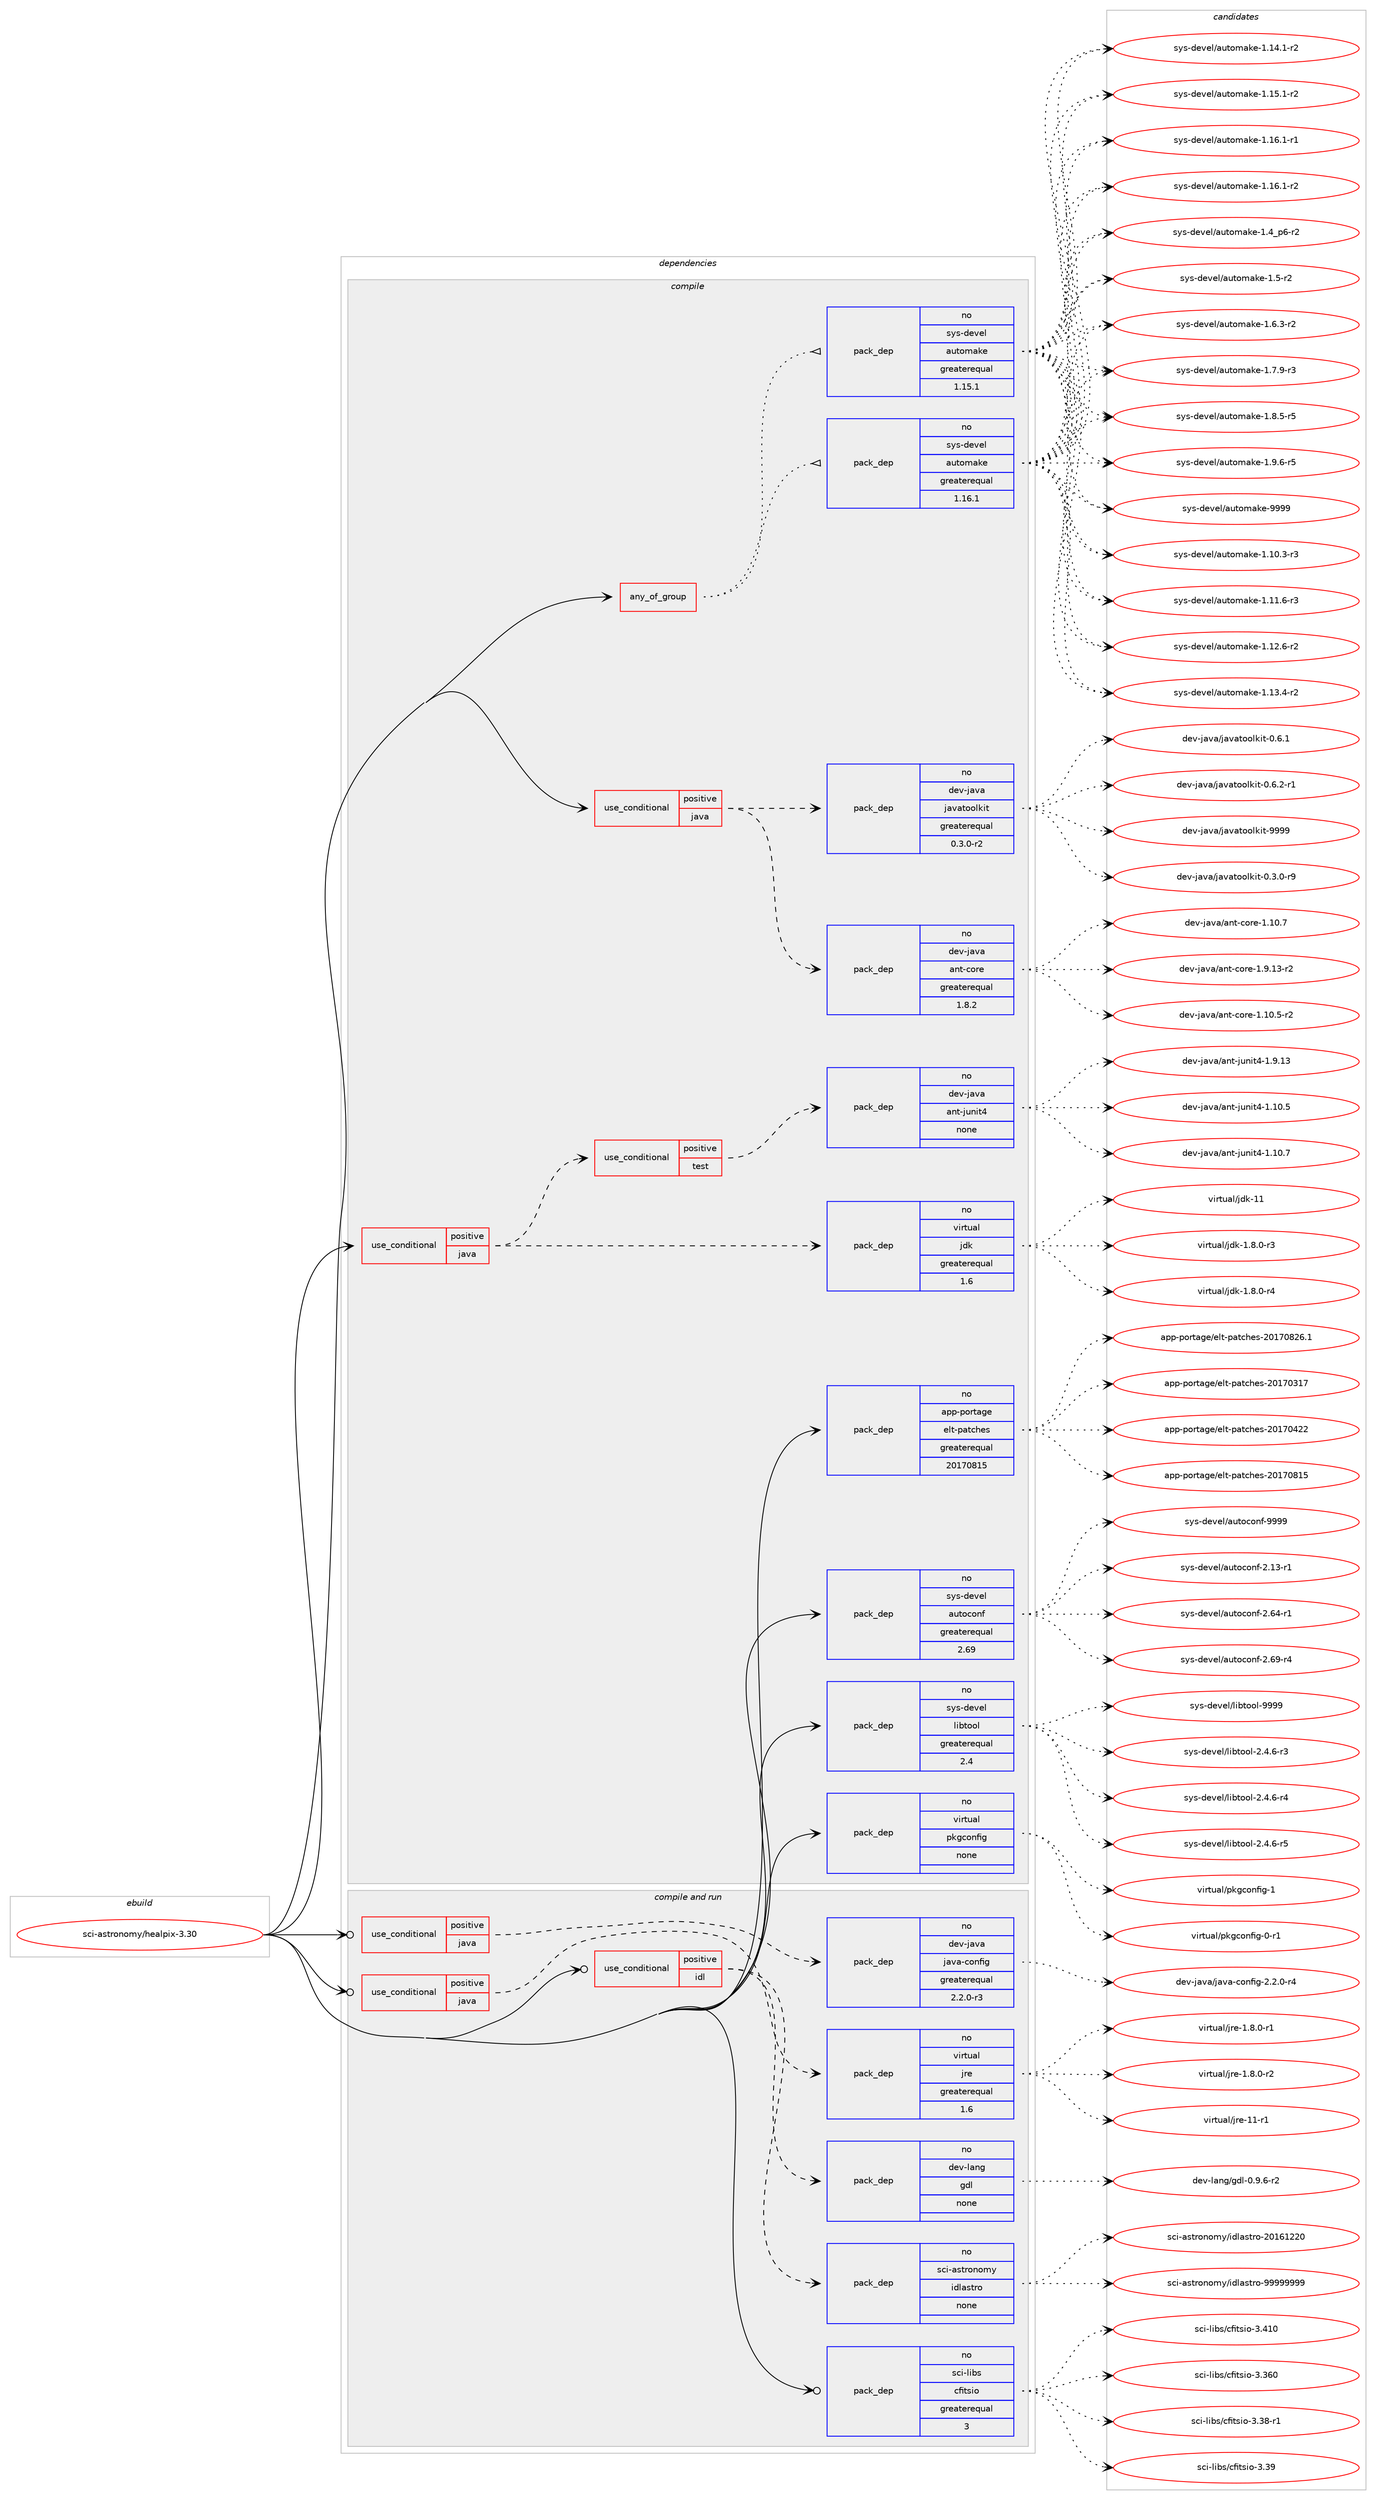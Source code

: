 digraph prolog {

# *************
# Graph options
# *************

newrank=true;
concentrate=true;
compound=true;
graph [rankdir=LR,fontname=Helvetica,fontsize=10,ranksep=1.5];#, ranksep=2.5, nodesep=0.2];
edge  [arrowhead=vee];
node  [fontname=Helvetica,fontsize=10];

# **********
# The ebuild
# **********

subgraph cluster_leftcol {
color=gray;
rank=same;
label=<<i>ebuild</i>>;
id [label="sci-astronomy/healpix-3.30", color=red, width=4, href="../sci-astronomy/healpix-3.30.svg"];
}

# ****************
# The dependencies
# ****************

subgraph cluster_midcol {
color=gray;
label=<<i>dependencies</i>>;
subgraph cluster_compile {
fillcolor="#eeeeee";
style=filled;
label=<<i>compile</i>>;
subgraph any14443 {
dependency849230 [label=<<TABLE BORDER="0" CELLBORDER="1" CELLSPACING="0" CELLPADDING="4"><TR><TD CELLPADDING="10">any_of_group</TD></TR></TABLE>>, shape=none, color=red];subgraph pack627727 {
dependency849231 [label=<<TABLE BORDER="0" CELLBORDER="1" CELLSPACING="0" CELLPADDING="4" WIDTH="220"><TR><TD ROWSPAN="6" CELLPADDING="30">pack_dep</TD></TR><TR><TD WIDTH="110">no</TD></TR><TR><TD>sys-devel</TD></TR><TR><TD>automake</TD></TR><TR><TD>greaterequal</TD></TR><TR><TD>1.16.1</TD></TR></TABLE>>, shape=none, color=blue];
}
dependency849230:e -> dependency849231:w [weight=20,style="dotted",arrowhead="oinv"];
subgraph pack627728 {
dependency849232 [label=<<TABLE BORDER="0" CELLBORDER="1" CELLSPACING="0" CELLPADDING="4" WIDTH="220"><TR><TD ROWSPAN="6" CELLPADDING="30">pack_dep</TD></TR><TR><TD WIDTH="110">no</TD></TR><TR><TD>sys-devel</TD></TR><TR><TD>automake</TD></TR><TR><TD>greaterequal</TD></TR><TR><TD>1.15.1</TD></TR></TABLE>>, shape=none, color=blue];
}
dependency849230:e -> dependency849232:w [weight=20,style="dotted",arrowhead="oinv"];
}
id:e -> dependency849230:w [weight=20,style="solid",arrowhead="vee"];
subgraph cond206557 {
dependency849233 [label=<<TABLE BORDER="0" CELLBORDER="1" CELLSPACING="0" CELLPADDING="4"><TR><TD ROWSPAN="3" CELLPADDING="10">use_conditional</TD></TR><TR><TD>positive</TD></TR><TR><TD>java</TD></TR></TABLE>>, shape=none, color=red];
subgraph pack627729 {
dependency849234 [label=<<TABLE BORDER="0" CELLBORDER="1" CELLSPACING="0" CELLPADDING="4" WIDTH="220"><TR><TD ROWSPAN="6" CELLPADDING="30">pack_dep</TD></TR><TR><TD WIDTH="110">no</TD></TR><TR><TD>dev-java</TD></TR><TR><TD>ant-core</TD></TR><TR><TD>greaterequal</TD></TR><TR><TD>1.8.2</TD></TR></TABLE>>, shape=none, color=blue];
}
dependency849233:e -> dependency849234:w [weight=20,style="dashed",arrowhead="vee"];
subgraph pack627730 {
dependency849235 [label=<<TABLE BORDER="0" CELLBORDER="1" CELLSPACING="0" CELLPADDING="4" WIDTH="220"><TR><TD ROWSPAN="6" CELLPADDING="30">pack_dep</TD></TR><TR><TD WIDTH="110">no</TD></TR><TR><TD>dev-java</TD></TR><TR><TD>javatoolkit</TD></TR><TR><TD>greaterequal</TD></TR><TR><TD>0.3.0-r2</TD></TR></TABLE>>, shape=none, color=blue];
}
dependency849233:e -> dependency849235:w [weight=20,style="dashed",arrowhead="vee"];
}
id:e -> dependency849233:w [weight=20,style="solid",arrowhead="vee"];
subgraph cond206558 {
dependency849236 [label=<<TABLE BORDER="0" CELLBORDER="1" CELLSPACING="0" CELLPADDING="4"><TR><TD ROWSPAN="3" CELLPADDING="10">use_conditional</TD></TR><TR><TD>positive</TD></TR><TR><TD>java</TD></TR></TABLE>>, shape=none, color=red];
subgraph pack627731 {
dependency849237 [label=<<TABLE BORDER="0" CELLBORDER="1" CELLSPACING="0" CELLPADDING="4" WIDTH="220"><TR><TD ROWSPAN="6" CELLPADDING="30">pack_dep</TD></TR><TR><TD WIDTH="110">no</TD></TR><TR><TD>virtual</TD></TR><TR><TD>jdk</TD></TR><TR><TD>greaterequal</TD></TR><TR><TD>1.6</TD></TR></TABLE>>, shape=none, color=blue];
}
dependency849236:e -> dependency849237:w [weight=20,style="dashed",arrowhead="vee"];
subgraph cond206559 {
dependency849238 [label=<<TABLE BORDER="0" CELLBORDER="1" CELLSPACING="0" CELLPADDING="4"><TR><TD ROWSPAN="3" CELLPADDING="10">use_conditional</TD></TR><TR><TD>positive</TD></TR><TR><TD>test</TD></TR></TABLE>>, shape=none, color=red];
subgraph pack627732 {
dependency849239 [label=<<TABLE BORDER="0" CELLBORDER="1" CELLSPACING="0" CELLPADDING="4" WIDTH="220"><TR><TD ROWSPAN="6" CELLPADDING="30">pack_dep</TD></TR><TR><TD WIDTH="110">no</TD></TR><TR><TD>dev-java</TD></TR><TR><TD>ant-junit4</TD></TR><TR><TD>none</TD></TR><TR><TD></TD></TR></TABLE>>, shape=none, color=blue];
}
dependency849238:e -> dependency849239:w [weight=20,style="dashed",arrowhead="vee"];
}
dependency849236:e -> dependency849238:w [weight=20,style="dashed",arrowhead="vee"];
}
id:e -> dependency849236:w [weight=20,style="solid",arrowhead="vee"];
subgraph pack627733 {
dependency849240 [label=<<TABLE BORDER="0" CELLBORDER="1" CELLSPACING="0" CELLPADDING="4" WIDTH="220"><TR><TD ROWSPAN="6" CELLPADDING="30">pack_dep</TD></TR><TR><TD WIDTH="110">no</TD></TR><TR><TD>app-portage</TD></TR><TR><TD>elt-patches</TD></TR><TR><TD>greaterequal</TD></TR><TR><TD>20170815</TD></TR></TABLE>>, shape=none, color=blue];
}
id:e -> dependency849240:w [weight=20,style="solid",arrowhead="vee"];
subgraph pack627734 {
dependency849241 [label=<<TABLE BORDER="0" CELLBORDER="1" CELLSPACING="0" CELLPADDING="4" WIDTH="220"><TR><TD ROWSPAN="6" CELLPADDING="30">pack_dep</TD></TR><TR><TD WIDTH="110">no</TD></TR><TR><TD>sys-devel</TD></TR><TR><TD>autoconf</TD></TR><TR><TD>greaterequal</TD></TR><TR><TD>2.69</TD></TR></TABLE>>, shape=none, color=blue];
}
id:e -> dependency849241:w [weight=20,style="solid",arrowhead="vee"];
subgraph pack627735 {
dependency849242 [label=<<TABLE BORDER="0" CELLBORDER="1" CELLSPACING="0" CELLPADDING="4" WIDTH="220"><TR><TD ROWSPAN="6" CELLPADDING="30">pack_dep</TD></TR><TR><TD WIDTH="110">no</TD></TR><TR><TD>sys-devel</TD></TR><TR><TD>libtool</TD></TR><TR><TD>greaterequal</TD></TR><TR><TD>2.4</TD></TR></TABLE>>, shape=none, color=blue];
}
id:e -> dependency849242:w [weight=20,style="solid",arrowhead="vee"];
subgraph pack627736 {
dependency849243 [label=<<TABLE BORDER="0" CELLBORDER="1" CELLSPACING="0" CELLPADDING="4" WIDTH="220"><TR><TD ROWSPAN="6" CELLPADDING="30">pack_dep</TD></TR><TR><TD WIDTH="110">no</TD></TR><TR><TD>virtual</TD></TR><TR><TD>pkgconfig</TD></TR><TR><TD>none</TD></TR><TR><TD></TD></TR></TABLE>>, shape=none, color=blue];
}
id:e -> dependency849243:w [weight=20,style="solid",arrowhead="vee"];
}
subgraph cluster_compileandrun {
fillcolor="#eeeeee";
style=filled;
label=<<i>compile and run</i>>;
subgraph cond206560 {
dependency849244 [label=<<TABLE BORDER="0" CELLBORDER="1" CELLSPACING="0" CELLPADDING="4"><TR><TD ROWSPAN="3" CELLPADDING="10">use_conditional</TD></TR><TR><TD>positive</TD></TR><TR><TD>idl</TD></TR></TABLE>>, shape=none, color=red];
subgraph pack627737 {
dependency849245 [label=<<TABLE BORDER="0" CELLBORDER="1" CELLSPACING="0" CELLPADDING="4" WIDTH="220"><TR><TD ROWSPAN="6" CELLPADDING="30">pack_dep</TD></TR><TR><TD WIDTH="110">no</TD></TR><TR><TD>dev-lang</TD></TR><TR><TD>gdl</TD></TR><TR><TD>none</TD></TR><TR><TD></TD></TR></TABLE>>, shape=none, color=blue];
}
dependency849244:e -> dependency849245:w [weight=20,style="dashed",arrowhead="vee"];
subgraph pack627738 {
dependency849246 [label=<<TABLE BORDER="0" CELLBORDER="1" CELLSPACING="0" CELLPADDING="4" WIDTH="220"><TR><TD ROWSPAN="6" CELLPADDING="30">pack_dep</TD></TR><TR><TD WIDTH="110">no</TD></TR><TR><TD>sci-astronomy</TD></TR><TR><TD>idlastro</TD></TR><TR><TD>none</TD></TR><TR><TD></TD></TR></TABLE>>, shape=none, color=blue];
}
dependency849244:e -> dependency849246:w [weight=20,style="dashed",arrowhead="vee"];
}
id:e -> dependency849244:w [weight=20,style="solid",arrowhead="odotvee"];
subgraph cond206561 {
dependency849247 [label=<<TABLE BORDER="0" CELLBORDER="1" CELLSPACING="0" CELLPADDING="4"><TR><TD ROWSPAN="3" CELLPADDING="10">use_conditional</TD></TR><TR><TD>positive</TD></TR><TR><TD>java</TD></TR></TABLE>>, shape=none, color=red];
subgraph pack627739 {
dependency849248 [label=<<TABLE BORDER="0" CELLBORDER="1" CELLSPACING="0" CELLPADDING="4" WIDTH="220"><TR><TD ROWSPAN="6" CELLPADDING="30">pack_dep</TD></TR><TR><TD WIDTH="110">no</TD></TR><TR><TD>dev-java</TD></TR><TR><TD>java-config</TD></TR><TR><TD>greaterequal</TD></TR><TR><TD>2.2.0-r3</TD></TR></TABLE>>, shape=none, color=blue];
}
dependency849247:e -> dependency849248:w [weight=20,style="dashed",arrowhead="vee"];
}
id:e -> dependency849247:w [weight=20,style="solid",arrowhead="odotvee"];
subgraph cond206562 {
dependency849249 [label=<<TABLE BORDER="0" CELLBORDER="1" CELLSPACING="0" CELLPADDING="4"><TR><TD ROWSPAN="3" CELLPADDING="10">use_conditional</TD></TR><TR><TD>positive</TD></TR><TR><TD>java</TD></TR></TABLE>>, shape=none, color=red];
subgraph pack627740 {
dependency849250 [label=<<TABLE BORDER="0" CELLBORDER="1" CELLSPACING="0" CELLPADDING="4" WIDTH="220"><TR><TD ROWSPAN="6" CELLPADDING="30">pack_dep</TD></TR><TR><TD WIDTH="110">no</TD></TR><TR><TD>virtual</TD></TR><TR><TD>jre</TD></TR><TR><TD>greaterequal</TD></TR><TR><TD>1.6</TD></TR></TABLE>>, shape=none, color=blue];
}
dependency849249:e -> dependency849250:w [weight=20,style="dashed",arrowhead="vee"];
}
id:e -> dependency849249:w [weight=20,style="solid",arrowhead="odotvee"];
subgraph pack627741 {
dependency849251 [label=<<TABLE BORDER="0" CELLBORDER="1" CELLSPACING="0" CELLPADDING="4" WIDTH="220"><TR><TD ROWSPAN="6" CELLPADDING="30">pack_dep</TD></TR><TR><TD WIDTH="110">no</TD></TR><TR><TD>sci-libs</TD></TR><TR><TD>cfitsio</TD></TR><TR><TD>greaterequal</TD></TR><TR><TD>3</TD></TR></TABLE>>, shape=none, color=blue];
}
id:e -> dependency849251:w [weight=20,style="solid",arrowhead="odotvee"];
}
subgraph cluster_run {
fillcolor="#eeeeee";
style=filled;
label=<<i>run</i>>;
}
}

# **************
# The candidates
# **************

subgraph cluster_choices {
rank=same;
color=gray;
label=<<i>candidates</i>>;

subgraph choice627727 {
color=black;
nodesep=1;
choice11512111545100101118101108479711711611110997107101454946494846514511451 [label="sys-devel/automake-1.10.3-r3", color=red, width=4,href="../sys-devel/automake-1.10.3-r3.svg"];
choice11512111545100101118101108479711711611110997107101454946494946544511451 [label="sys-devel/automake-1.11.6-r3", color=red, width=4,href="../sys-devel/automake-1.11.6-r3.svg"];
choice11512111545100101118101108479711711611110997107101454946495046544511450 [label="sys-devel/automake-1.12.6-r2", color=red, width=4,href="../sys-devel/automake-1.12.6-r2.svg"];
choice11512111545100101118101108479711711611110997107101454946495146524511450 [label="sys-devel/automake-1.13.4-r2", color=red, width=4,href="../sys-devel/automake-1.13.4-r2.svg"];
choice11512111545100101118101108479711711611110997107101454946495246494511450 [label="sys-devel/automake-1.14.1-r2", color=red, width=4,href="../sys-devel/automake-1.14.1-r2.svg"];
choice11512111545100101118101108479711711611110997107101454946495346494511450 [label="sys-devel/automake-1.15.1-r2", color=red, width=4,href="../sys-devel/automake-1.15.1-r2.svg"];
choice11512111545100101118101108479711711611110997107101454946495446494511449 [label="sys-devel/automake-1.16.1-r1", color=red, width=4,href="../sys-devel/automake-1.16.1-r1.svg"];
choice11512111545100101118101108479711711611110997107101454946495446494511450 [label="sys-devel/automake-1.16.1-r2", color=red, width=4,href="../sys-devel/automake-1.16.1-r2.svg"];
choice115121115451001011181011084797117116111109971071014549465295112544511450 [label="sys-devel/automake-1.4_p6-r2", color=red, width=4,href="../sys-devel/automake-1.4_p6-r2.svg"];
choice11512111545100101118101108479711711611110997107101454946534511450 [label="sys-devel/automake-1.5-r2", color=red, width=4,href="../sys-devel/automake-1.5-r2.svg"];
choice115121115451001011181011084797117116111109971071014549465446514511450 [label="sys-devel/automake-1.6.3-r2", color=red, width=4,href="../sys-devel/automake-1.6.3-r2.svg"];
choice115121115451001011181011084797117116111109971071014549465546574511451 [label="sys-devel/automake-1.7.9-r3", color=red, width=4,href="../sys-devel/automake-1.7.9-r3.svg"];
choice115121115451001011181011084797117116111109971071014549465646534511453 [label="sys-devel/automake-1.8.5-r5", color=red, width=4,href="../sys-devel/automake-1.8.5-r5.svg"];
choice115121115451001011181011084797117116111109971071014549465746544511453 [label="sys-devel/automake-1.9.6-r5", color=red, width=4,href="../sys-devel/automake-1.9.6-r5.svg"];
choice115121115451001011181011084797117116111109971071014557575757 [label="sys-devel/automake-9999", color=red, width=4,href="../sys-devel/automake-9999.svg"];
dependency849231:e -> choice11512111545100101118101108479711711611110997107101454946494846514511451:w [style=dotted,weight="100"];
dependency849231:e -> choice11512111545100101118101108479711711611110997107101454946494946544511451:w [style=dotted,weight="100"];
dependency849231:e -> choice11512111545100101118101108479711711611110997107101454946495046544511450:w [style=dotted,weight="100"];
dependency849231:e -> choice11512111545100101118101108479711711611110997107101454946495146524511450:w [style=dotted,weight="100"];
dependency849231:e -> choice11512111545100101118101108479711711611110997107101454946495246494511450:w [style=dotted,weight="100"];
dependency849231:e -> choice11512111545100101118101108479711711611110997107101454946495346494511450:w [style=dotted,weight="100"];
dependency849231:e -> choice11512111545100101118101108479711711611110997107101454946495446494511449:w [style=dotted,weight="100"];
dependency849231:e -> choice11512111545100101118101108479711711611110997107101454946495446494511450:w [style=dotted,weight="100"];
dependency849231:e -> choice115121115451001011181011084797117116111109971071014549465295112544511450:w [style=dotted,weight="100"];
dependency849231:e -> choice11512111545100101118101108479711711611110997107101454946534511450:w [style=dotted,weight="100"];
dependency849231:e -> choice115121115451001011181011084797117116111109971071014549465446514511450:w [style=dotted,weight="100"];
dependency849231:e -> choice115121115451001011181011084797117116111109971071014549465546574511451:w [style=dotted,weight="100"];
dependency849231:e -> choice115121115451001011181011084797117116111109971071014549465646534511453:w [style=dotted,weight="100"];
dependency849231:e -> choice115121115451001011181011084797117116111109971071014549465746544511453:w [style=dotted,weight="100"];
dependency849231:e -> choice115121115451001011181011084797117116111109971071014557575757:w [style=dotted,weight="100"];
}
subgraph choice627728 {
color=black;
nodesep=1;
choice11512111545100101118101108479711711611110997107101454946494846514511451 [label="sys-devel/automake-1.10.3-r3", color=red, width=4,href="../sys-devel/automake-1.10.3-r3.svg"];
choice11512111545100101118101108479711711611110997107101454946494946544511451 [label="sys-devel/automake-1.11.6-r3", color=red, width=4,href="../sys-devel/automake-1.11.6-r3.svg"];
choice11512111545100101118101108479711711611110997107101454946495046544511450 [label="sys-devel/automake-1.12.6-r2", color=red, width=4,href="../sys-devel/automake-1.12.6-r2.svg"];
choice11512111545100101118101108479711711611110997107101454946495146524511450 [label="sys-devel/automake-1.13.4-r2", color=red, width=4,href="../sys-devel/automake-1.13.4-r2.svg"];
choice11512111545100101118101108479711711611110997107101454946495246494511450 [label="sys-devel/automake-1.14.1-r2", color=red, width=4,href="../sys-devel/automake-1.14.1-r2.svg"];
choice11512111545100101118101108479711711611110997107101454946495346494511450 [label="sys-devel/automake-1.15.1-r2", color=red, width=4,href="../sys-devel/automake-1.15.1-r2.svg"];
choice11512111545100101118101108479711711611110997107101454946495446494511449 [label="sys-devel/automake-1.16.1-r1", color=red, width=4,href="../sys-devel/automake-1.16.1-r1.svg"];
choice11512111545100101118101108479711711611110997107101454946495446494511450 [label="sys-devel/automake-1.16.1-r2", color=red, width=4,href="../sys-devel/automake-1.16.1-r2.svg"];
choice115121115451001011181011084797117116111109971071014549465295112544511450 [label="sys-devel/automake-1.4_p6-r2", color=red, width=4,href="../sys-devel/automake-1.4_p6-r2.svg"];
choice11512111545100101118101108479711711611110997107101454946534511450 [label="sys-devel/automake-1.5-r2", color=red, width=4,href="../sys-devel/automake-1.5-r2.svg"];
choice115121115451001011181011084797117116111109971071014549465446514511450 [label="sys-devel/automake-1.6.3-r2", color=red, width=4,href="../sys-devel/automake-1.6.3-r2.svg"];
choice115121115451001011181011084797117116111109971071014549465546574511451 [label="sys-devel/automake-1.7.9-r3", color=red, width=4,href="../sys-devel/automake-1.7.9-r3.svg"];
choice115121115451001011181011084797117116111109971071014549465646534511453 [label="sys-devel/automake-1.8.5-r5", color=red, width=4,href="../sys-devel/automake-1.8.5-r5.svg"];
choice115121115451001011181011084797117116111109971071014549465746544511453 [label="sys-devel/automake-1.9.6-r5", color=red, width=4,href="../sys-devel/automake-1.9.6-r5.svg"];
choice115121115451001011181011084797117116111109971071014557575757 [label="sys-devel/automake-9999", color=red, width=4,href="../sys-devel/automake-9999.svg"];
dependency849232:e -> choice11512111545100101118101108479711711611110997107101454946494846514511451:w [style=dotted,weight="100"];
dependency849232:e -> choice11512111545100101118101108479711711611110997107101454946494946544511451:w [style=dotted,weight="100"];
dependency849232:e -> choice11512111545100101118101108479711711611110997107101454946495046544511450:w [style=dotted,weight="100"];
dependency849232:e -> choice11512111545100101118101108479711711611110997107101454946495146524511450:w [style=dotted,weight="100"];
dependency849232:e -> choice11512111545100101118101108479711711611110997107101454946495246494511450:w [style=dotted,weight="100"];
dependency849232:e -> choice11512111545100101118101108479711711611110997107101454946495346494511450:w [style=dotted,weight="100"];
dependency849232:e -> choice11512111545100101118101108479711711611110997107101454946495446494511449:w [style=dotted,weight="100"];
dependency849232:e -> choice11512111545100101118101108479711711611110997107101454946495446494511450:w [style=dotted,weight="100"];
dependency849232:e -> choice115121115451001011181011084797117116111109971071014549465295112544511450:w [style=dotted,weight="100"];
dependency849232:e -> choice11512111545100101118101108479711711611110997107101454946534511450:w [style=dotted,weight="100"];
dependency849232:e -> choice115121115451001011181011084797117116111109971071014549465446514511450:w [style=dotted,weight="100"];
dependency849232:e -> choice115121115451001011181011084797117116111109971071014549465546574511451:w [style=dotted,weight="100"];
dependency849232:e -> choice115121115451001011181011084797117116111109971071014549465646534511453:w [style=dotted,weight="100"];
dependency849232:e -> choice115121115451001011181011084797117116111109971071014549465746544511453:w [style=dotted,weight="100"];
dependency849232:e -> choice115121115451001011181011084797117116111109971071014557575757:w [style=dotted,weight="100"];
}
subgraph choice627729 {
color=black;
nodesep=1;
choice10010111845106971189747971101164599111114101454946494846534511450 [label="dev-java/ant-core-1.10.5-r2", color=red, width=4,href="../dev-java/ant-core-1.10.5-r2.svg"];
choice1001011184510697118974797110116459911111410145494649484655 [label="dev-java/ant-core-1.10.7", color=red, width=4,href="../dev-java/ant-core-1.10.7.svg"];
choice10010111845106971189747971101164599111114101454946574649514511450 [label="dev-java/ant-core-1.9.13-r2", color=red, width=4,href="../dev-java/ant-core-1.9.13-r2.svg"];
dependency849234:e -> choice10010111845106971189747971101164599111114101454946494846534511450:w [style=dotted,weight="100"];
dependency849234:e -> choice1001011184510697118974797110116459911111410145494649484655:w [style=dotted,weight="100"];
dependency849234:e -> choice10010111845106971189747971101164599111114101454946574649514511450:w [style=dotted,weight="100"];
}
subgraph choice627730 {
color=black;
nodesep=1;
choice1001011184510697118974710697118971161111111081071051164548465146484511457 [label="dev-java/javatoolkit-0.3.0-r9", color=red, width=4,href="../dev-java/javatoolkit-0.3.0-r9.svg"];
choice100101118451069711897471069711897116111111108107105116454846544649 [label="dev-java/javatoolkit-0.6.1", color=red, width=4,href="../dev-java/javatoolkit-0.6.1.svg"];
choice1001011184510697118974710697118971161111111081071051164548465446504511449 [label="dev-java/javatoolkit-0.6.2-r1", color=red, width=4,href="../dev-java/javatoolkit-0.6.2-r1.svg"];
choice1001011184510697118974710697118971161111111081071051164557575757 [label="dev-java/javatoolkit-9999", color=red, width=4,href="../dev-java/javatoolkit-9999.svg"];
dependency849235:e -> choice1001011184510697118974710697118971161111111081071051164548465146484511457:w [style=dotted,weight="100"];
dependency849235:e -> choice100101118451069711897471069711897116111111108107105116454846544649:w [style=dotted,weight="100"];
dependency849235:e -> choice1001011184510697118974710697118971161111111081071051164548465446504511449:w [style=dotted,weight="100"];
dependency849235:e -> choice1001011184510697118974710697118971161111111081071051164557575757:w [style=dotted,weight="100"];
}
subgraph choice627731 {
color=black;
nodesep=1;
choice11810511411611797108471061001074549465646484511451 [label="virtual/jdk-1.8.0-r3", color=red, width=4,href="../virtual/jdk-1.8.0-r3.svg"];
choice11810511411611797108471061001074549465646484511452 [label="virtual/jdk-1.8.0-r4", color=red, width=4,href="../virtual/jdk-1.8.0-r4.svg"];
choice1181051141161179710847106100107454949 [label="virtual/jdk-11", color=red, width=4,href="../virtual/jdk-11.svg"];
dependency849237:e -> choice11810511411611797108471061001074549465646484511451:w [style=dotted,weight="100"];
dependency849237:e -> choice11810511411611797108471061001074549465646484511452:w [style=dotted,weight="100"];
dependency849237:e -> choice1181051141161179710847106100107454949:w [style=dotted,weight="100"];
}
subgraph choice627732 {
color=black;
nodesep=1;
choice1001011184510697118974797110116451061171101051165245494649484653 [label="dev-java/ant-junit4-1.10.5", color=red, width=4,href="../dev-java/ant-junit4-1.10.5.svg"];
choice1001011184510697118974797110116451061171101051165245494649484655 [label="dev-java/ant-junit4-1.10.7", color=red, width=4,href="../dev-java/ant-junit4-1.10.7.svg"];
choice1001011184510697118974797110116451061171101051165245494657464951 [label="dev-java/ant-junit4-1.9.13", color=red, width=4,href="../dev-java/ant-junit4-1.9.13.svg"];
dependency849239:e -> choice1001011184510697118974797110116451061171101051165245494649484653:w [style=dotted,weight="100"];
dependency849239:e -> choice1001011184510697118974797110116451061171101051165245494649484655:w [style=dotted,weight="100"];
dependency849239:e -> choice1001011184510697118974797110116451061171101051165245494657464951:w [style=dotted,weight="100"];
}
subgraph choice627733 {
color=black;
nodesep=1;
choice97112112451121111141169710310147101108116451129711699104101115455048495548514955 [label="app-portage/elt-patches-20170317", color=red, width=4,href="../app-portage/elt-patches-20170317.svg"];
choice97112112451121111141169710310147101108116451129711699104101115455048495548525050 [label="app-portage/elt-patches-20170422", color=red, width=4,href="../app-portage/elt-patches-20170422.svg"];
choice97112112451121111141169710310147101108116451129711699104101115455048495548564953 [label="app-portage/elt-patches-20170815", color=red, width=4,href="../app-portage/elt-patches-20170815.svg"];
choice971121124511211111411697103101471011081164511297116991041011154550484955485650544649 [label="app-portage/elt-patches-20170826.1", color=red, width=4,href="../app-portage/elt-patches-20170826.1.svg"];
dependency849240:e -> choice97112112451121111141169710310147101108116451129711699104101115455048495548514955:w [style=dotted,weight="100"];
dependency849240:e -> choice97112112451121111141169710310147101108116451129711699104101115455048495548525050:w [style=dotted,weight="100"];
dependency849240:e -> choice97112112451121111141169710310147101108116451129711699104101115455048495548564953:w [style=dotted,weight="100"];
dependency849240:e -> choice971121124511211111411697103101471011081164511297116991041011154550484955485650544649:w [style=dotted,weight="100"];
}
subgraph choice627734 {
color=black;
nodesep=1;
choice1151211154510010111810110847971171161119911111010245504649514511449 [label="sys-devel/autoconf-2.13-r1", color=red, width=4,href="../sys-devel/autoconf-2.13-r1.svg"];
choice1151211154510010111810110847971171161119911111010245504654524511449 [label="sys-devel/autoconf-2.64-r1", color=red, width=4,href="../sys-devel/autoconf-2.64-r1.svg"];
choice1151211154510010111810110847971171161119911111010245504654574511452 [label="sys-devel/autoconf-2.69-r4", color=red, width=4,href="../sys-devel/autoconf-2.69-r4.svg"];
choice115121115451001011181011084797117116111991111101024557575757 [label="sys-devel/autoconf-9999", color=red, width=4,href="../sys-devel/autoconf-9999.svg"];
dependency849241:e -> choice1151211154510010111810110847971171161119911111010245504649514511449:w [style=dotted,weight="100"];
dependency849241:e -> choice1151211154510010111810110847971171161119911111010245504654524511449:w [style=dotted,weight="100"];
dependency849241:e -> choice1151211154510010111810110847971171161119911111010245504654574511452:w [style=dotted,weight="100"];
dependency849241:e -> choice115121115451001011181011084797117116111991111101024557575757:w [style=dotted,weight="100"];
}
subgraph choice627735 {
color=black;
nodesep=1;
choice1151211154510010111810110847108105981161111111084550465246544511451 [label="sys-devel/libtool-2.4.6-r3", color=red, width=4,href="../sys-devel/libtool-2.4.6-r3.svg"];
choice1151211154510010111810110847108105981161111111084550465246544511452 [label="sys-devel/libtool-2.4.6-r4", color=red, width=4,href="../sys-devel/libtool-2.4.6-r4.svg"];
choice1151211154510010111810110847108105981161111111084550465246544511453 [label="sys-devel/libtool-2.4.6-r5", color=red, width=4,href="../sys-devel/libtool-2.4.6-r5.svg"];
choice1151211154510010111810110847108105981161111111084557575757 [label="sys-devel/libtool-9999", color=red, width=4,href="../sys-devel/libtool-9999.svg"];
dependency849242:e -> choice1151211154510010111810110847108105981161111111084550465246544511451:w [style=dotted,weight="100"];
dependency849242:e -> choice1151211154510010111810110847108105981161111111084550465246544511452:w [style=dotted,weight="100"];
dependency849242:e -> choice1151211154510010111810110847108105981161111111084550465246544511453:w [style=dotted,weight="100"];
dependency849242:e -> choice1151211154510010111810110847108105981161111111084557575757:w [style=dotted,weight="100"];
}
subgraph choice627736 {
color=black;
nodesep=1;
choice11810511411611797108471121071039911111010210510345484511449 [label="virtual/pkgconfig-0-r1", color=red, width=4,href="../virtual/pkgconfig-0-r1.svg"];
choice1181051141161179710847112107103991111101021051034549 [label="virtual/pkgconfig-1", color=red, width=4,href="../virtual/pkgconfig-1.svg"];
dependency849243:e -> choice11810511411611797108471121071039911111010210510345484511449:w [style=dotted,weight="100"];
dependency849243:e -> choice1181051141161179710847112107103991111101021051034549:w [style=dotted,weight="100"];
}
subgraph choice627737 {
color=black;
nodesep=1;
choice1001011184510897110103471031001084548465746544511450 [label="dev-lang/gdl-0.9.6-r2", color=red, width=4,href="../dev-lang/gdl-0.9.6-r2.svg"];
dependency849245:e -> choice1001011184510897110103471031001084548465746544511450:w [style=dotted,weight="100"];
}
subgraph choice627738 {
color=black;
nodesep=1;
choice1159910545971151161141111101111091214710510010897115116114111455048495449505048 [label="sci-astronomy/idlastro-20161220", color=red, width=4,href="../sci-astronomy/idlastro-20161220.svg"];
choice1159910545971151161141111101111091214710510010897115116114111455757575757575757 [label="sci-astronomy/idlastro-99999999", color=red, width=4,href="../sci-astronomy/idlastro-99999999.svg"];
dependency849246:e -> choice1159910545971151161141111101111091214710510010897115116114111455048495449505048:w [style=dotted,weight="100"];
dependency849246:e -> choice1159910545971151161141111101111091214710510010897115116114111455757575757575757:w [style=dotted,weight="100"];
}
subgraph choice627739 {
color=black;
nodesep=1;
choice10010111845106971189747106971189745991111101021051034550465046484511452 [label="dev-java/java-config-2.2.0-r4", color=red, width=4,href="../dev-java/java-config-2.2.0-r4.svg"];
dependency849248:e -> choice10010111845106971189747106971189745991111101021051034550465046484511452:w [style=dotted,weight="100"];
}
subgraph choice627740 {
color=black;
nodesep=1;
choice11810511411611797108471061141014549465646484511449 [label="virtual/jre-1.8.0-r1", color=red, width=4,href="../virtual/jre-1.8.0-r1.svg"];
choice11810511411611797108471061141014549465646484511450 [label="virtual/jre-1.8.0-r2", color=red, width=4,href="../virtual/jre-1.8.0-r2.svg"];
choice11810511411611797108471061141014549494511449 [label="virtual/jre-11-r1", color=red, width=4,href="../virtual/jre-11-r1.svg"];
dependency849250:e -> choice11810511411611797108471061141014549465646484511449:w [style=dotted,weight="100"];
dependency849250:e -> choice11810511411611797108471061141014549465646484511450:w [style=dotted,weight="100"];
dependency849250:e -> choice11810511411611797108471061141014549494511449:w [style=dotted,weight="100"];
}
subgraph choice627741 {
color=black;
nodesep=1;
choice1159910545108105981154799102105116115105111455146515448 [label="sci-libs/cfitsio-3.360", color=red, width=4,href="../sci-libs/cfitsio-3.360.svg"];
choice115991054510810598115479910210511611510511145514651564511449 [label="sci-libs/cfitsio-3.38-r1", color=red, width=4,href="../sci-libs/cfitsio-3.38-r1.svg"];
choice11599105451081059811547991021051161151051114551465157 [label="sci-libs/cfitsio-3.39", color=red, width=4,href="../sci-libs/cfitsio-3.39.svg"];
choice1159910545108105981154799102105116115105111455146524948 [label="sci-libs/cfitsio-3.410", color=red, width=4,href="../sci-libs/cfitsio-3.410.svg"];
dependency849251:e -> choice1159910545108105981154799102105116115105111455146515448:w [style=dotted,weight="100"];
dependency849251:e -> choice115991054510810598115479910210511611510511145514651564511449:w [style=dotted,weight="100"];
dependency849251:e -> choice11599105451081059811547991021051161151051114551465157:w [style=dotted,weight="100"];
dependency849251:e -> choice1159910545108105981154799102105116115105111455146524948:w [style=dotted,weight="100"];
}
}

}
